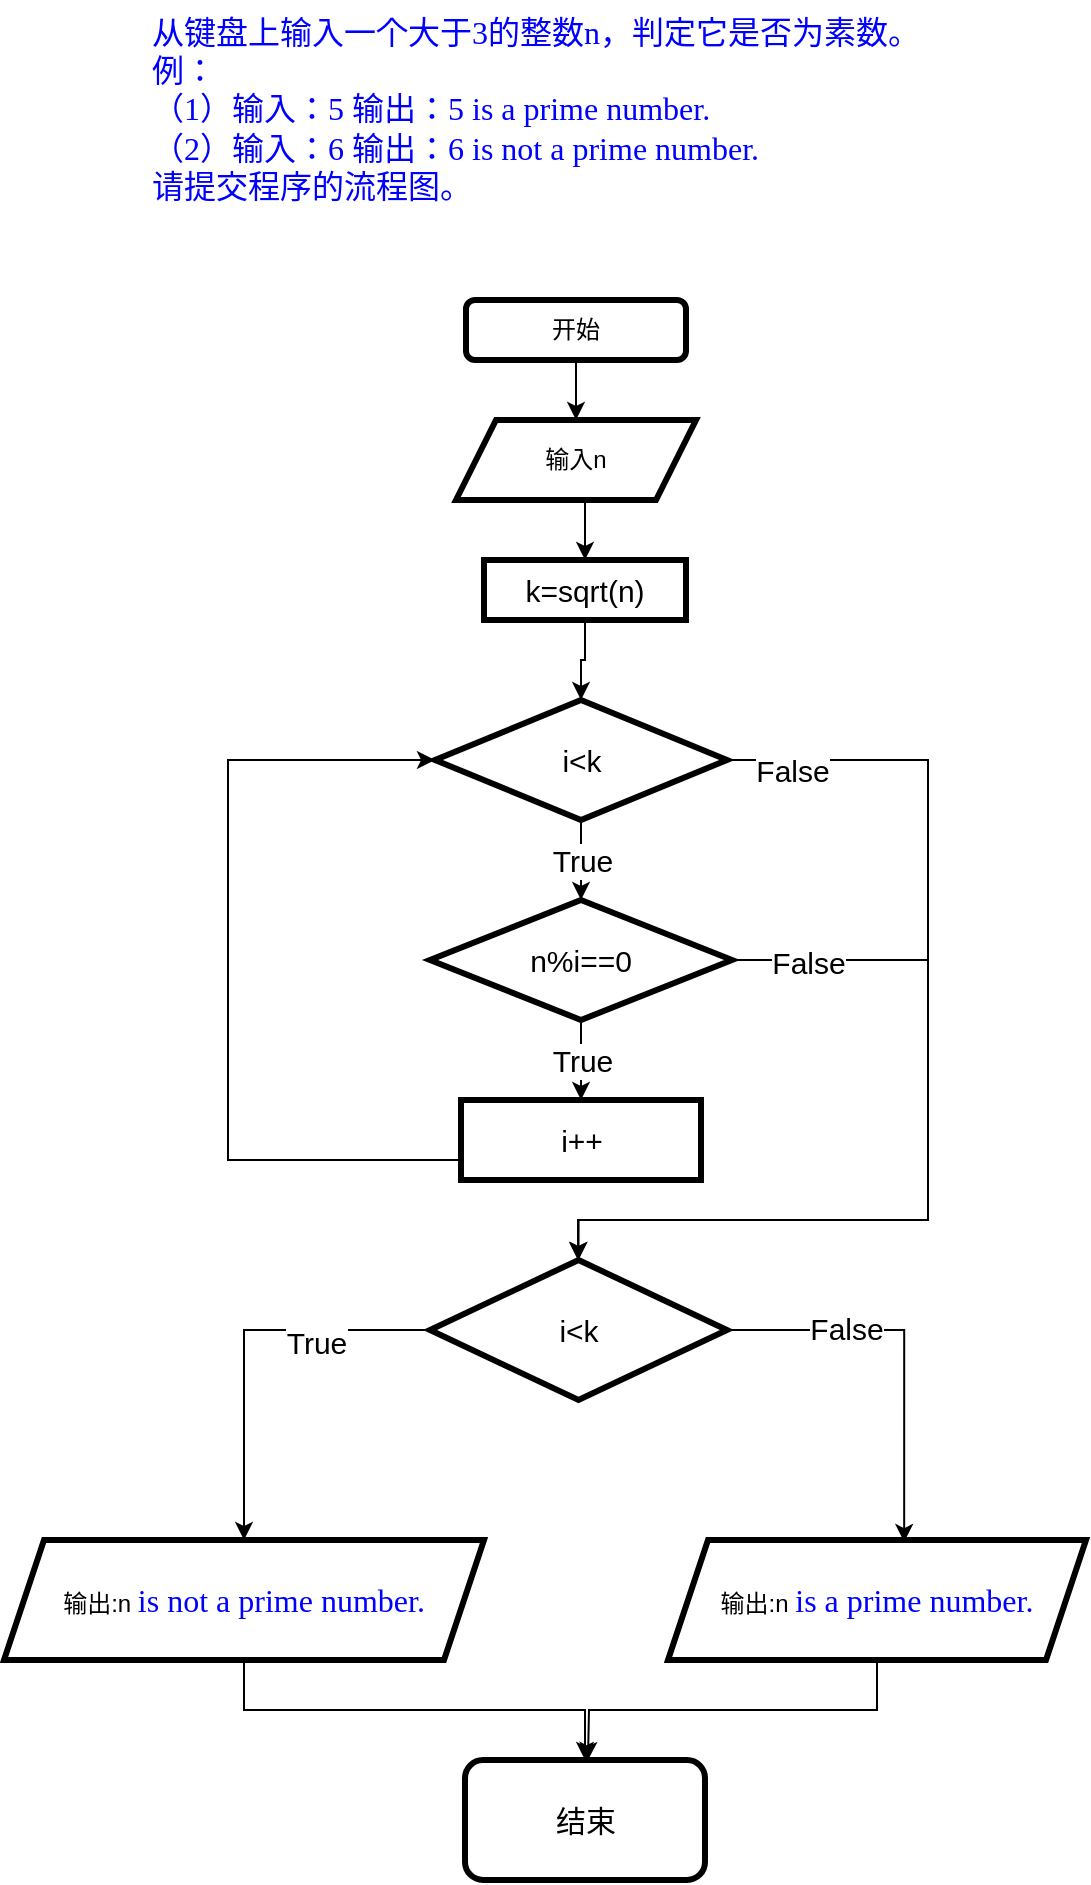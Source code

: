 <mxfile version="13.6.5">
    <diagram id="LDQDLzkzKsmeqP9VFyep" name="第 1 页">
        <mxGraphModel dx="990" dy="574" grid="1" gridSize="10" guides="1" tooltips="1" connect="1" arrows="1" fold="1" page="1" pageScale="1" pageWidth="827" pageHeight="1169" math="0" shadow="0">
            <root>
                <mxCell id="0"/>
                <mxCell id="1" parent="0"/>
                <mxCell id="2" value="&lt;span style=&quot;color: rgb(0, 0, 255); font-family: &amp;quot;microsoft yahei&amp;quot;; font-size: medium; font-style: normal; font-weight: 400; letter-spacing: normal; text-align: left; text-indent: 0px; text-transform: none; word-spacing: 0px; background-color: rgb(255, 255, 255); display: inline; float: none;&quot;&gt;从键盘上输入一个大于3的整数n，判定它是否为素数。&lt;/span&gt;&lt;br style=&quot;color: rgb(0, 0, 255); font-family: &amp;quot;microsoft yahei&amp;quot;; font-size: medium; font-style: normal; font-weight: 400; letter-spacing: normal; text-align: left; text-indent: 0px; text-transform: none; word-spacing: 0px; background-color: rgb(255, 255, 255);&quot;&gt;&lt;span style=&quot;color: rgb(0, 0, 255); font-family: &amp;quot;microsoft yahei&amp;quot;; font-size: medium; font-style: normal; font-weight: 400; letter-spacing: normal; text-align: left; text-indent: 0px; text-transform: none; word-spacing: 0px; background-color: rgb(255, 255, 255); display: inline; float: none;&quot;&gt;例：&lt;/span&gt;&lt;br style=&quot;color: rgb(0, 0, 255); font-family: &amp;quot;microsoft yahei&amp;quot;; font-size: medium; font-style: normal; font-weight: 400; letter-spacing: normal; text-align: left; text-indent: 0px; text-transform: none; word-spacing: 0px; background-color: rgb(255, 255, 255);&quot;&gt;&lt;span style=&quot;color: rgb(0, 0, 255); font-family: &amp;quot;microsoft yahei&amp;quot;; font-size: medium; font-style: normal; font-weight: 400; letter-spacing: normal; text-align: left; text-indent: 0px; text-transform: none; word-spacing: 0px; background-color: rgb(255, 255, 255); display: inline; float: none;&quot;&gt;（1）输入：5&amp;nbsp;输出：5&amp;nbsp;is&amp;nbsp;a&amp;nbsp;prime&amp;nbsp;number.&lt;/span&gt;&lt;br style=&quot;color: rgb(0, 0, 255); font-family: &amp;quot;microsoft yahei&amp;quot;; font-size: medium; font-style: normal; font-weight: 400; letter-spacing: normal; text-align: left; text-indent: 0px; text-transform: none; word-spacing: 0px; background-color: rgb(255, 255, 255);&quot;&gt;&lt;span style=&quot;color: rgb(0, 0, 255); font-family: &amp;quot;microsoft yahei&amp;quot;; font-size: medium; font-style: normal; font-weight: 400; letter-spacing: normal; text-align: left; text-indent: 0px; text-transform: none; word-spacing: 0px; background-color: rgb(255, 255, 255); display: inline; float: none;&quot;&gt;（2）输入：6&amp;nbsp;输出：6&amp;nbsp;is&amp;nbsp;not&amp;nbsp;a&amp;nbsp;prime&amp;nbsp;number.&lt;/span&gt;&lt;br style=&quot;color: rgb(0, 0, 255); font-family: &amp;quot;microsoft yahei&amp;quot;; font-size: medium; font-style: normal; font-weight: 400; letter-spacing: normal; text-align: left; text-indent: 0px; text-transform: none; word-spacing: 0px; background-color: rgb(255, 255, 255);&quot;&gt;&lt;span style=&quot;color: rgb(0, 0, 255); font-family: &amp;quot;microsoft yahei&amp;quot;; font-size: medium; font-style: normal; font-weight: 400; letter-spacing: normal; text-align: left; text-indent: 0px; text-transform: none; word-spacing: 0px; background-color: rgb(255, 255, 255); display: inline; float: none;&quot;&gt;请提交程序的流程图。&lt;/span&gt;" style="text;whiteSpace=wrap;html=1;strokeWidth=3;" vertex="1" parent="1">
                    <mxGeometry x="140" y="50" width="410" height="100" as="geometry"/>
                </mxCell>
                <mxCell id="13" style="edgeStyle=orthogonalEdgeStyle;rounded=0;orthogonalLoop=1;jettySize=auto;html=1;exitX=0.5;exitY=1;exitDx=0;exitDy=0;entryX=0.5;entryY=0;entryDx=0;entryDy=0;" edge="1" parent="1" source="3" target="7">
                    <mxGeometry relative="1" as="geometry"/>
                </mxCell>
                <mxCell id="3" value="开始" style="rounded=1;whiteSpace=wrap;html=1;strokeWidth=3;" vertex="1" parent="1">
                    <mxGeometry x="299" y="200" width="110" height="30" as="geometry"/>
                </mxCell>
                <mxCell id="22" style="edgeStyle=orthogonalEdgeStyle;rounded=0;orthogonalLoop=1;jettySize=auto;html=1;exitX=0.5;exitY=1;exitDx=0;exitDy=0;entryX=0.5;entryY=0;entryDx=0;entryDy=0;" edge="1" parent="1" source="7" target="21">
                    <mxGeometry relative="1" as="geometry"/>
                </mxCell>
                <mxCell id="7" value="输入n" style="shape=parallelogram;perimeter=parallelogramPerimeter;whiteSpace=wrap;html=1;fixedSize=1;strokeWidth=3;" vertex="1" parent="1">
                    <mxGeometry x="294" y="260" width="120" height="40" as="geometry"/>
                </mxCell>
                <mxCell id="33" value="True" style="edgeStyle=orthogonalEdgeStyle;rounded=0;orthogonalLoop=1;jettySize=auto;html=1;exitX=0.5;exitY=1;exitDx=0;exitDy=0;entryX=0.5;entryY=0;entryDx=0;entryDy=0;fontSize=15;" edge="1" parent="1" source="9" target="11">
                    <mxGeometry relative="1" as="geometry"/>
                </mxCell>
                <mxCell id="35" style="edgeStyle=orthogonalEdgeStyle;rounded=0;orthogonalLoop=1;jettySize=auto;html=1;exitX=1;exitY=0.5;exitDx=0;exitDy=0;fontSize=15;" edge="1" parent="1" source="9" target="19">
                    <mxGeometry relative="1" as="geometry">
                        <Array as="points">
                            <mxPoint x="530" y="430"/>
                            <mxPoint x="530" y="660"/>
                            <mxPoint x="355" y="660"/>
                        </Array>
                    </mxGeometry>
                </mxCell>
                <mxCell id="36" value="False" style="edgeLabel;html=1;align=center;verticalAlign=middle;resizable=0;points=[];fontSize=15;" vertex="1" connectable="0" parent="35">
                    <mxGeometry x="-0.878" y="-5" relative="1" as="geometry">
                        <mxPoint as="offset"/>
                    </mxGeometry>
                </mxCell>
                <mxCell id="9" value="&lt;font style=&quot;font-size: 15px&quot;&gt;i&amp;lt;k&lt;/font&gt;" style="rhombus;whiteSpace=wrap;html=1;strokeWidth=3;" vertex="1" parent="1">
                    <mxGeometry x="283.5" y="400" width="146" height="60" as="geometry"/>
                </mxCell>
                <mxCell id="12" value="" style="edgeStyle=orthogonalEdgeStyle;rounded=0;orthogonalLoop=1;jettySize=auto;html=1;exitX=0;exitY=0.5;exitDx=0;exitDy=0;entryX=0;entryY=0.5;entryDx=0;entryDy=0;" edge="1" parent="1" source="10" target="9">
                    <mxGeometry relative="1" as="geometry">
                        <Array as="points">
                            <mxPoint x="180" y="630"/>
                            <mxPoint x="180" y="430"/>
                        </Array>
                    </mxGeometry>
                </mxCell>
                <mxCell id="10" value="&lt;font style=&quot;font-size: 15px;&quot;&gt;i++&lt;/font&gt;" style="rounded=0;whiteSpace=wrap;html=1;strokeWidth=3;fontSize=15;" vertex="1" parent="1">
                    <mxGeometry x="296.5" y="600" width="120" height="40" as="geometry"/>
                </mxCell>
                <mxCell id="20" style="edgeStyle=orthogonalEdgeStyle;rounded=0;orthogonalLoop=1;jettySize=auto;html=1;exitX=1;exitY=0.5;exitDx=0;exitDy=0;entryX=0.5;entryY=0;entryDx=0;entryDy=0;" edge="1" parent="1" source="11" target="19">
                    <mxGeometry relative="1" as="geometry">
                        <Array as="points">
                            <mxPoint x="530" y="530"/>
                            <mxPoint x="530" y="660"/>
                            <mxPoint x="355" y="660"/>
                        </Array>
                    </mxGeometry>
                </mxCell>
                <mxCell id="37" value="False" style="edgeLabel;html=1;align=center;verticalAlign=middle;resizable=0;points=[];fontSize=15;" vertex="1" connectable="0" parent="20">
                    <mxGeometry x="-0.822" y="-1" relative="1" as="geometry">
                        <mxPoint as="offset"/>
                    </mxGeometry>
                </mxCell>
                <mxCell id="34" value="True" style="edgeStyle=orthogonalEdgeStyle;rounded=0;orthogonalLoop=1;jettySize=auto;html=1;exitX=0.5;exitY=1;exitDx=0;exitDy=0;entryX=0.5;entryY=0;entryDx=0;entryDy=0;fontSize=15;" edge="1" parent="1" source="11" target="10">
                    <mxGeometry relative="1" as="geometry"/>
                </mxCell>
                <mxCell id="11" value="&lt;font style=&quot;font-size: 15px&quot;&gt;n%i==0&lt;/font&gt;" style="rhombus;whiteSpace=wrap;html=1;strokeWidth=3;" vertex="1" parent="1">
                    <mxGeometry x="281" y="500" width="151" height="60" as="geometry"/>
                </mxCell>
                <mxCell id="41" style="edgeStyle=orthogonalEdgeStyle;rounded=0;orthogonalLoop=1;jettySize=auto;html=1;exitX=0.5;exitY=1;exitDx=0;exitDy=0;fontSize=15;" edge="1" parent="1" source="15">
                    <mxGeometry relative="1" as="geometry">
                        <mxPoint x="360" y="930" as="targetPoint"/>
                    </mxGeometry>
                </mxCell>
                <mxCell id="15" value="输出:n&amp;nbsp;&lt;span style=&quot;color: rgb(0 , 0 , 255) ; font-family: &amp;#34;microsoft yahei&amp;#34; ; font-size: medium ; text-align: left ; background-color: rgb(255 , 255 , 255)&quot;&gt;is&amp;nbsp;a&amp;nbsp;prime&amp;nbsp;number.&lt;/span&gt;" style="shape=parallelogram;perimeter=parallelogramPerimeter;whiteSpace=wrap;html=1;fixedSize=1;strokeWidth=3;" vertex="1" parent="1">
                    <mxGeometry x="400" y="820" width="209" height="60" as="geometry"/>
                </mxCell>
                <mxCell id="40" style="edgeStyle=orthogonalEdgeStyle;rounded=0;orthogonalLoop=1;jettySize=auto;html=1;exitX=0.5;exitY=1;exitDx=0;exitDy=0;entryX=0.5;entryY=0;entryDx=0;entryDy=0;fontSize=15;" edge="1" parent="1" source="16" target="28">
                    <mxGeometry relative="1" as="geometry"/>
                </mxCell>
                <mxCell id="16" value="输出:n&amp;nbsp;&lt;span style=&quot;color: rgb(0 , 0 , 255) ; font-family: &amp;#34;microsoft yahei&amp;#34; ; font-size: medium ; text-align: left ; background-color: rgb(255 , 255 , 255)&quot;&gt;is not a&amp;nbsp;prime&amp;nbsp;number.&lt;/span&gt;" style="shape=parallelogram;perimeter=parallelogramPerimeter;whiteSpace=wrap;html=1;fixedSize=1;strokeWidth=3;" vertex="1" parent="1">
                    <mxGeometry x="68" y="820" width="240" height="60" as="geometry"/>
                </mxCell>
                <mxCell id="38" style="edgeStyle=orthogonalEdgeStyle;rounded=0;orthogonalLoop=1;jettySize=auto;html=1;exitX=0;exitY=0.5;exitDx=0;exitDy=0;fontSize=15;" edge="1" parent="1" source="19" target="16">
                    <mxGeometry relative="1" as="geometry"/>
                </mxCell>
                <mxCell id="44" value="True" style="edgeLabel;html=1;align=center;verticalAlign=middle;resizable=0;points=[];fontSize=15;" vertex="1" connectable="0" parent="38">
                    <mxGeometry x="-0.42" y="6" relative="1" as="geometry">
                        <mxPoint as="offset"/>
                    </mxGeometry>
                </mxCell>
                <mxCell id="39" style="edgeStyle=orthogonalEdgeStyle;rounded=0;orthogonalLoop=1;jettySize=auto;html=1;exitX=1;exitY=0.5;exitDx=0;exitDy=0;entryX=0.565;entryY=0.017;entryDx=0;entryDy=0;entryPerimeter=0;fontSize=15;" edge="1" parent="1" source="19" target="15">
                    <mxGeometry relative="1" as="geometry">
                        <Array as="points">
                            <mxPoint x="518" y="715"/>
                        </Array>
                    </mxGeometry>
                </mxCell>
                <mxCell id="43" value="False" style="edgeLabel;html=1;align=center;verticalAlign=middle;resizable=0;points=[];fontSize=15;" vertex="1" connectable="0" parent="39">
                    <mxGeometry x="-0.393" y="1" relative="1" as="geometry">
                        <mxPoint as="offset"/>
                    </mxGeometry>
                </mxCell>
                <mxCell id="19" value="&lt;font style=&quot;font-size: 15px&quot;&gt;i&amp;lt;k&lt;/font&gt;" style="rhombus;whiteSpace=wrap;html=1;strokeWidth=3;" vertex="1" parent="1">
                    <mxGeometry x="281" y="680" width="148.5" height="70" as="geometry"/>
                </mxCell>
                <mxCell id="23" style="edgeStyle=orthogonalEdgeStyle;rounded=0;orthogonalLoop=1;jettySize=auto;html=1;exitX=0.5;exitY=1;exitDx=0;exitDy=0;" edge="1" parent="1" source="21" target="9">
                    <mxGeometry relative="1" as="geometry"/>
                </mxCell>
                <mxCell id="21" value="&lt;font style=&quot;font-size: 15px&quot;&gt;k=sqrt(n)&lt;/font&gt;" style="rounded=0;whiteSpace=wrap;html=1;strokeWidth=3;" vertex="1" parent="1">
                    <mxGeometry x="308" y="330" width="101" height="30" as="geometry"/>
                </mxCell>
                <mxCell id="28" value="结束" style="rounded=1;whiteSpace=wrap;html=1;strokeWidth=3;fontSize=15;" vertex="1" parent="1">
                    <mxGeometry x="298.5" y="930" width="120" height="60" as="geometry"/>
                </mxCell>
            </root>
        </mxGraphModel>
    </diagram>
</mxfile>